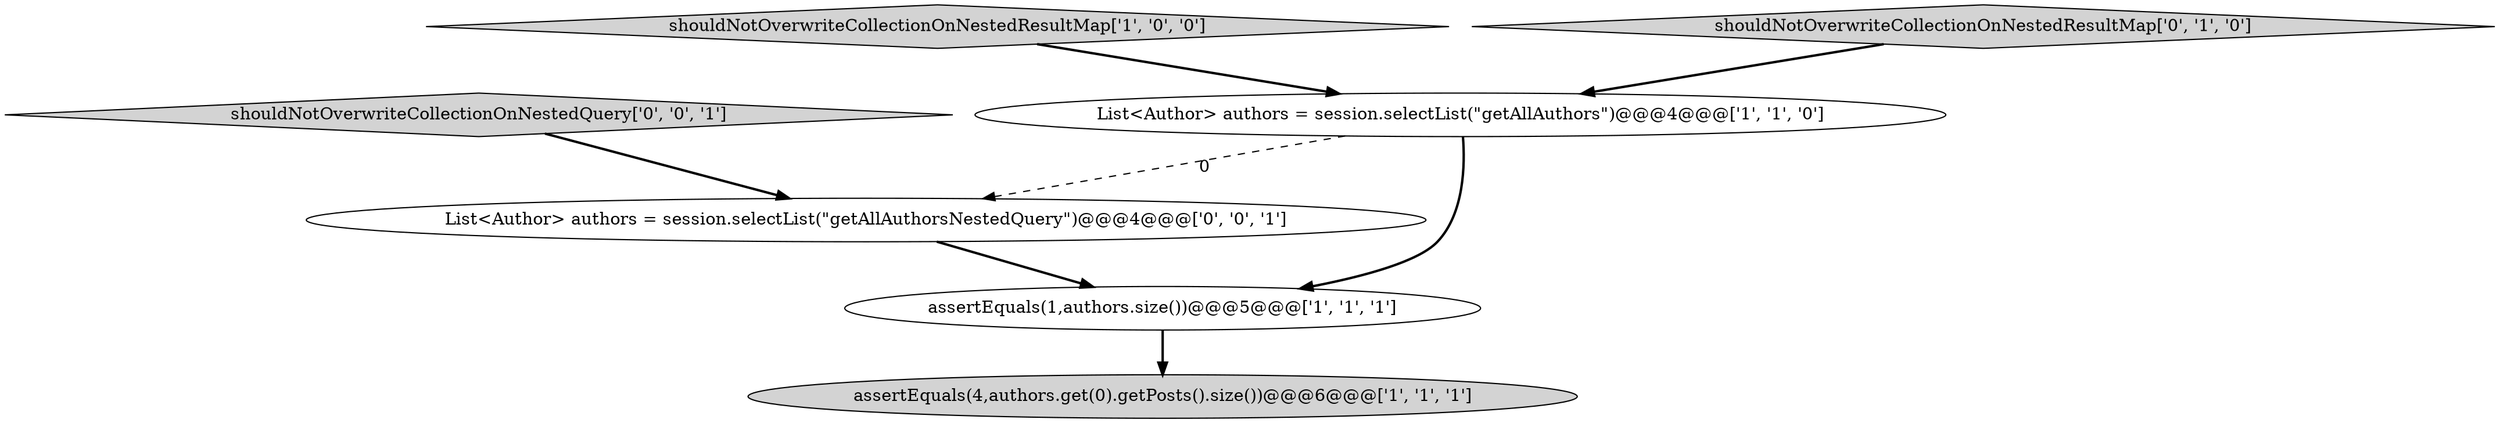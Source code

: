 digraph {
6 [style = filled, label = "shouldNotOverwriteCollectionOnNestedQuery['0', '0', '1']", fillcolor = lightgray, shape = diamond image = "AAA0AAABBB3BBB"];
2 [style = filled, label = "shouldNotOverwriteCollectionOnNestedResultMap['1', '0', '0']", fillcolor = lightgray, shape = diamond image = "AAA0AAABBB1BBB"];
1 [style = filled, label = "List<Author> authors = session.selectList(\"getAllAuthors\")@@@4@@@['1', '1', '0']", fillcolor = white, shape = ellipse image = "AAA0AAABBB1BBB"];
3 [style = filled, label = "assertEquals(4,authors.get(0).getPosts().size())@@@6@@@['1', '1', '1']", fillcolor = lightgray, shape = ellipse image = "AAA0AAABBB1BBB"];
0 [style = filled, label = "assertEquals(1,authors.size())@@@5@@@['1', '1', '1']", fillcolor = white, shape = ellipse image = "AAA0AAABBB1BBB"];
4 [style = filled, label = "shouldNotOverwriteCollectionOnNestedResultMap['0', '1', '0']", fillcolor = lightgray, shape = diamond image = "AAA0AAABBB2BBB"];
5 [style = filled, label = "List<Author> authors = session.selectList(\"getAllAuthorsNestedQuery\")@@@4@@@['0', '0', '1']", fillcolor = white, shape = ellipse image = "AAA0AAABBB3BBB"];
0->3 [style = bold, label=""];
6->5 [style = bold, label=""];
4->1 [style = bold, label=""];
1->0 [style = bold, label=""];
1->5 [style = dashed, label="0"];
5->0 [style = bold, label=""];
2->1 [style = bold, label=""];
}
